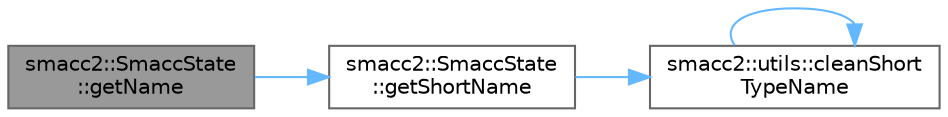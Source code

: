 digraph "smacc2::SmaccState::getName"
{
 // LATEX_PDF_SIZE
  bgcolor="transparent";
  edge [fontname=Helvetica,fontsize=10,labelfontname=Helvetica,labelfontsize=10];
  node [fontname=Helvetica,fontsize=10,shape=box,height=0.2,width=0.4];
  rankdir="LR";
  Node1 [label="smacc2::SmaccState\l::getName",height=0.2,width=0.4,color="gray40", fillcolor="grey60", style="filled", fontcolor="black",tooltip=" "];
  Node1 -> Node2 [color="steelblue1",style="solid"];
  Node2 [label="smacc2::SmaccState\l::getShortName",height=0.2,width=0.4,color="grey40", fillcolor="white", style="filled",URL="$classsmacc2_1_1SmaccState.html#ae72f8eab16c39423314fa11c72186607",tooltip=" "];
  Node2 -> Node3 [color="steelblue1",style="solid"];
  Node3 [label="smacc2::utils::cleanShort\lTypeName",height=0.2,width=0.4,color="grey40", fillcolor="white", style="filled",URL="$namespacesmacc2_1_1utils.html#aa079340e7e3e8c0fcec612142a49e07b",tooltip=" "];
  Node3 -> Node3 [color="steelblue1",style="solid"];
}
